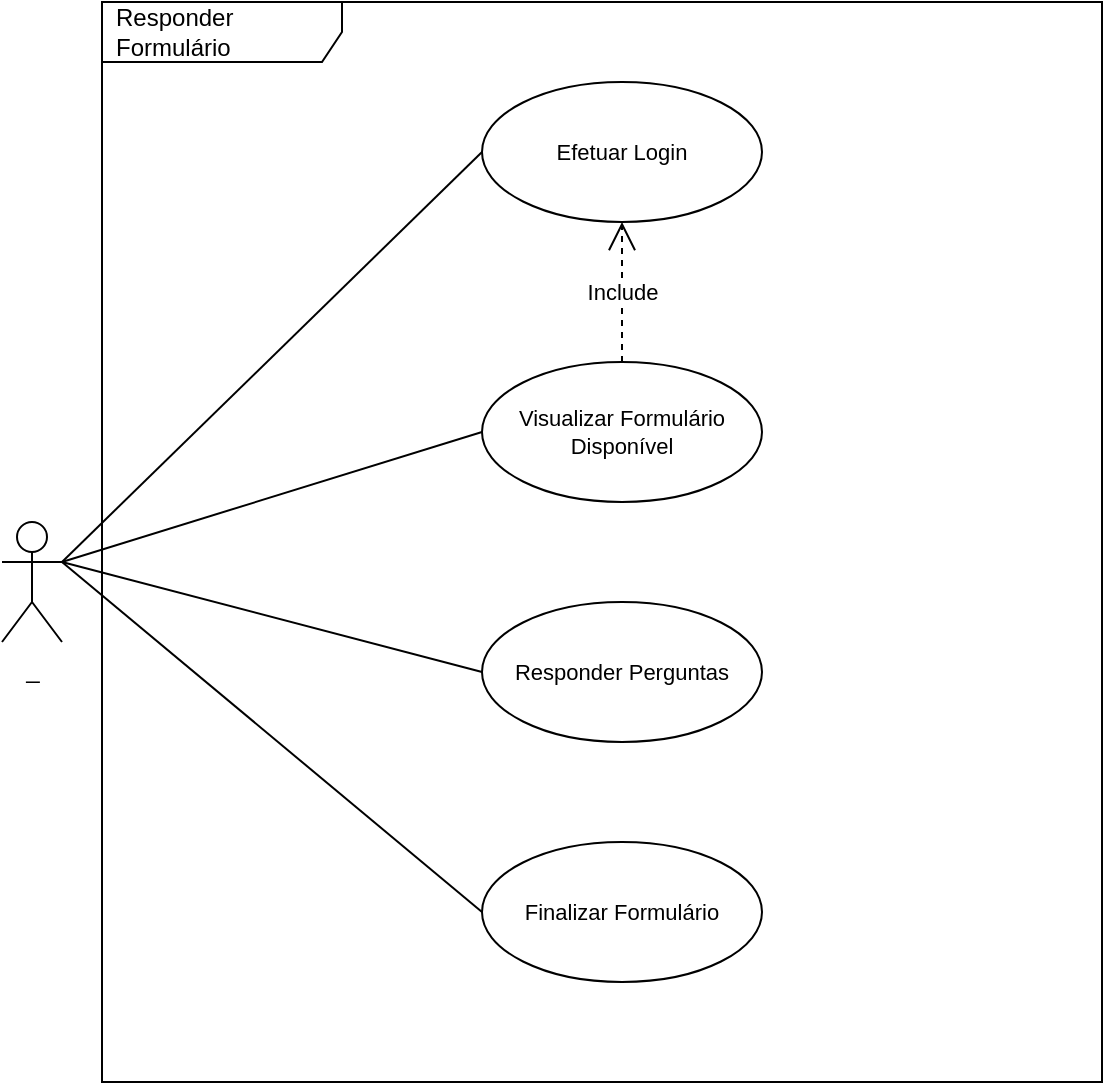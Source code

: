 <mxfile version="20.0.1" type="github">
  <diagram id="CU1dLwbyN6xNwfW4Mx9f" name="Page-1">
    <mxGraphModel dx="1020" dy="555" grid="1" gridSize="10" guides="1" tooltips="1" connect="1" arrows="1" fold="1" page="1" pageScale="1" pageWidth="827" pageHeight="1169" math="0" shadow="0">
      <root>
        <mxCell id="0" />
        <mxCell id="1" parent="0" />
        <mxCell id="NmtWzaiWfXAz9gbvfBXR-8" value="Responder Formulário" style="shape=umlFrame;whiteSpace=wrap;html=1;width=120;height=30;boundedLbl=1;verticalAlign=middle;align=left;spacingLeft=5;" vertex="1" parent="1">
          <mxGeometry x="480" y="80" width="500" height="540" as="geometry" />
        </mxCell>
        <mxCell id="LUnopdxZhNVxtSLi4y9q-8" style="edgeStyle=none;shape=connector;rounded=0;orthogonalLoop=1;jettySize=auto;html=1;exitX=1;exitY=0.333;exitDx=0;exitDy=0;exitPerimeter=0;entryX=0;entryY=0.5;entryDx=0;entryDy=0;labelBackgroundColor=default;fontFamily=Helvetica;fontSize=11;fontColor=default;endArrow=none;strokeColor=default;" parent="1" source="LUnopdxZhNVxtSLi4y9q-1" target="LUnopdxZhNVxtSLi4y9q-7" edge="1">
          <mxGeometry relative="1" as="geometry" />
        </mxCell>
        <mxCell id="NmtWzaiWfXAz9gbvfBXR-14" style="edgeStyle=none;shape=connector;rounded=0;orthogonalLoop=1;jettySize=auto;html=1;exitX=1;exitY=0.333;exitDx=0;exitDy=0;exitPerimeter=0;entryX=0;entryY=0.5;entryDx=0;entryDy=0;labelBackgroundColor=default;fontFamily=Helvetica;fontSize=11;fontColor=default;endArrow=none;strokeColor=default;" edge="1" parent="1" source="LUnopdxZhNVxtSLi4y9q-1" target="LUnopdxZhNVxtSLi4y9q-16">
          <mxGeometry relative="1" as="geometry" />
        </mxCell>
        <mxCell id="LUnopdxZhNVxtSLi4y9q-1" value="_" style="shape=umlActor;verticalLabelPosition=bottom;verticalAlign=top;html=1;outlineConnect=0;" parent="1" vertex="1">
          <mxGeometry x="430" y="340" width="30" height="60" as="geometry" />
        </mxCell>
        <mxCell id="LUnopdxZhNVxtSLi4y9q-2" value="" style="endArrow=none;html=1;rounded=0;entryX=1;entryY=0.333;entryDx=0;entryDy=0;entryPerimeter=0;exitX=0;exitY=0.5;exitDx=0;exitDy=0;" parent="1" source="LUnopdxZhNVxtSLi4y9q-6" target="LUnopdxZhNVxtSLi4y9q-1" edge="1">
          <mxGeometry width="50" height="50" relative="1" as="geometry">
            <mxPoint x="180" y="280" as="sourcePoint" />
            <mxPoint x="270" y="334" as="targetPoint" />
          </mxGeometry>
        </mxCell>
        <mxCell id="LUnopdxZhNVxtSLi4y9q-6" value="Efetuar Login" style="ellipse;whiteSpace=wrap;html=1;fontFamily=Helvetica;fontSize=11;fontColor=default;" parent="1" vertex="1">
          <mxGeometry x="670" y="120" width="140" height="70" as="geometry" />
        </mxCell>
        <mxCell id="LUnopdxZhNVxtSLi4y9q-7" value="Visualizar Formulário Disponível" style="ellipse;whiteSpace=wrap;html=1;fontFamily=Helvetica;fontSize=11;fontColor=default;" parent="1" vertex="1">
          <mxGeometry x="670" y="260" width="140" height="70" as="geometry" />
        </mxCell>
        <mxCell id="LUnopdxZhNVxtSLi4y9q-11" value="Responder Perguntas" style="ellipse;whiteSpace=wrap;html=1;fontFamily=Helvetica;fontSize=11;fontColor=default;" parent="1" vertex="1">
          <mxGeometry x="670" y="380" width="140" height="70" as="geometry" />
        </mxCell>
        <mxCell id="LUnopdxZhNVxtSLi4y9q-16" value="Finalizar Formulário" style="ellipse;whiteSpace=wrap;html=1;fontFamily=Helvetica;fontSize=11;fontColor=default;" parent="1" vertex="1">
          <mxGeometry x="670" y="500" width="140" height="70" as="geometry" />
        </mxCell>
        <mxCell id="NmtWzaiWfXAz9gbvfBXR-2" value="Include" style="endArrow=open;endSize=12;dashed=1;html=1;rounded=0;entryX=0.5;entryY=1;entryDx=0;entryDy=0;exitX=0.5;exitY=0;exitDx=0;exitDy=0;" edge="1" parent="1" source="LUnopdxZhNVxtSLi4y9q-7" target="LUnopdxZhNVxtSLi4y9q-6">
          <mxGeometry width="160" relative="1" as="geometry">
            <mxPoint x="270" y="320" as="sourcePoint" />
            <mxPoint x="430" y="320" as="targetPoint" />
          </mxGeometry>
        </mxCell>
        <mxCell id="NmtWzaiWfXAz9gbvfBXR-12" value="" style="endArrow=none;html=1;rounded=0;exitX=1;exitY=0.333;exitDx=0;exitDy=0;exitPerimeter=0;entryX=0;entryY=0.5;entryDx=0;entryDy=0;" edge="1" parent="1" source="LUnopdxZhNVxtSLi4y9q-1" target="LUnopdxZhNVxtSLi4y9q-11">
          <mxGeometry width="50" height="50" relative="1" as="geometry">
            <mxPoint x="680" y="400" as="sourcePoint" />
            <mxPoint x="730" y="350" as="targetPoint" />
          </mxGeometry>
        </mxCell>
      </root>
    </mxGraphModel>
  </diagram>
</mxfile>
